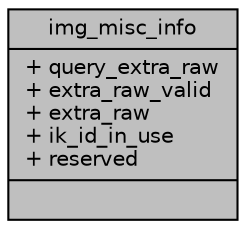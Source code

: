 digraph "img_misc_info"
{
 // INTERACTIVE_SVG=YES
 // LATEX_PDF_SIZE
  bgcolor="transparent";
  edge [fontname="Helvetica",fontsize="10",labelfontname="Helvetica",labelfontsize="10"];
  node [fontname="Helvetica",fontsize="10",shape=record];
  Node1 [label="{img_misc_info\n|+ query_extra_raw\l+ extra_raw_valid\l+ extra_raw\l+ ik_id_in_use\l+ reserved\l|}",height=0.2,width=0.4,color="black", fillcolor="grey75", style="filled", fontcolor="black",tooltip="Description of img misc info."];
}
